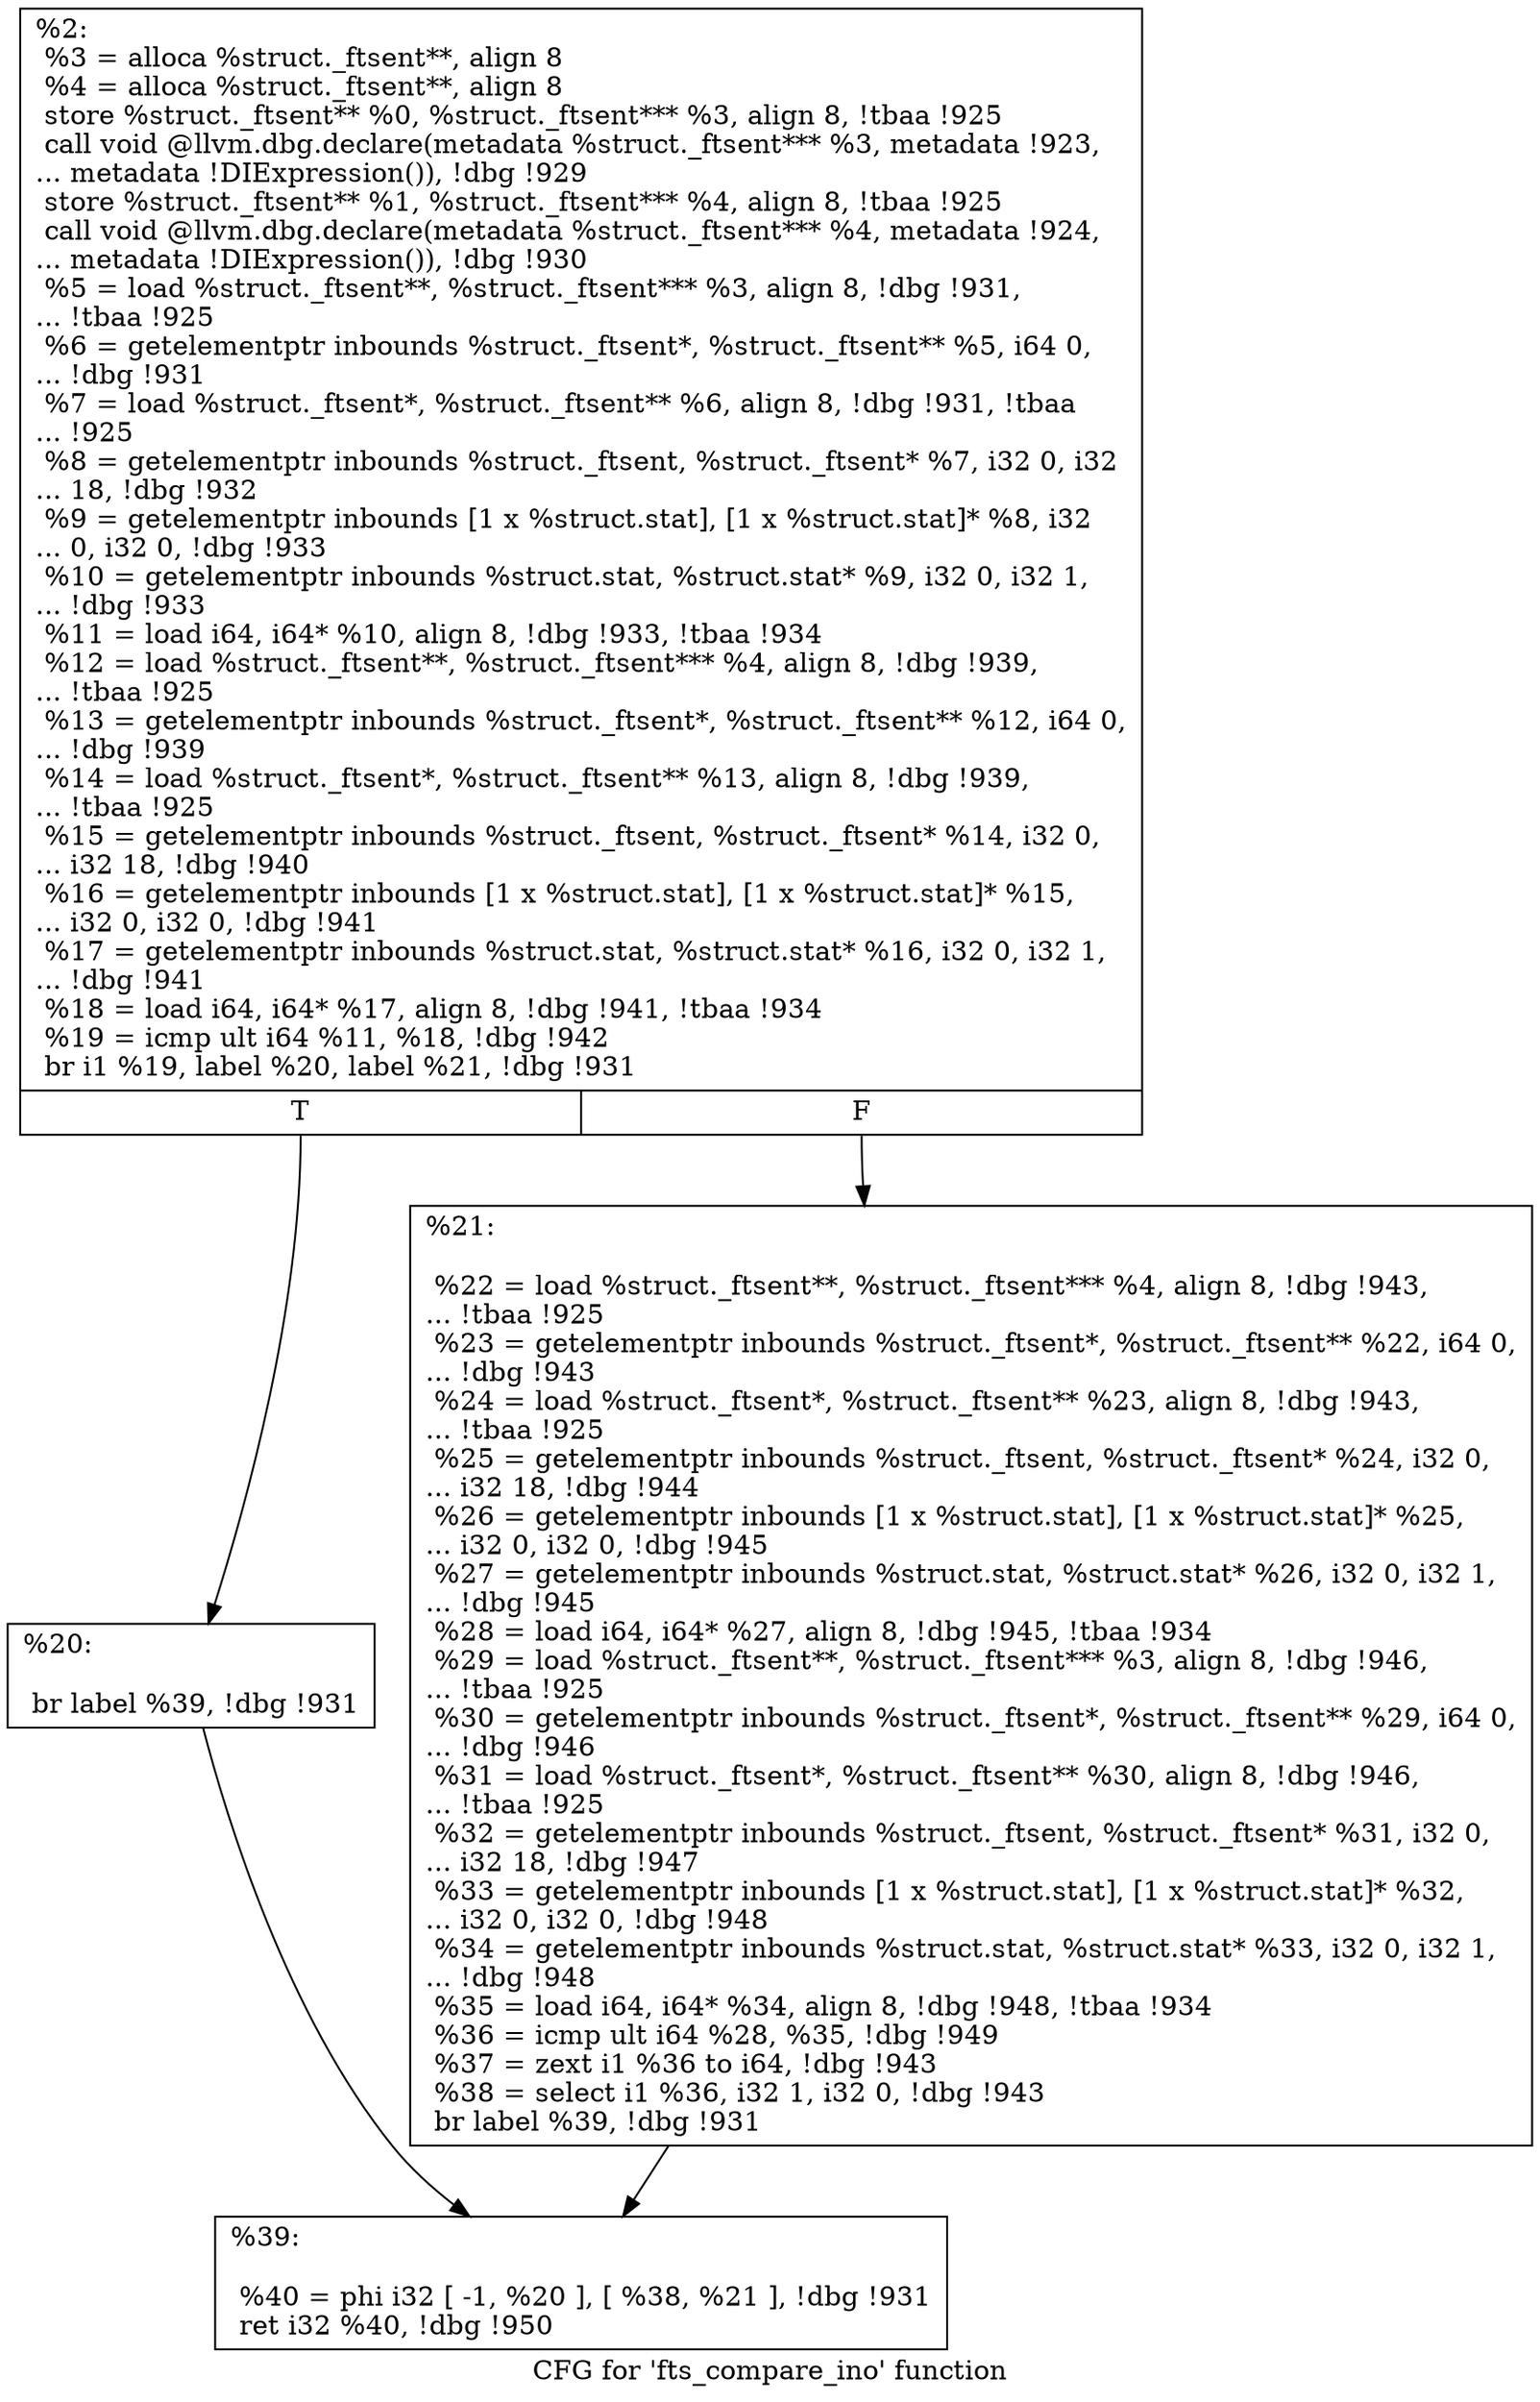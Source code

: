 digraph "CFG for 'fts_compare_ino' function" {
	label="CFG for 'fts_compare_ino' function";

	Node0x245c940 [shape=record,label="{%2:\l  %3 = alloca %struct._ftsent**, align 8\l  %4 = alloca %struct._ftsent**, align 8\l  store %struct._ftsent** %0, %struct._ftsent*** %3, align 8, !tbaa !925\l  call void @llvm.dbg.declare(metadata %struct._ftsent*** %3, metadata !923,\l... metadata !DIExpression()), !dbg !929\l  store %struct._ftsent** %1, %struct._ftsent*** %4, align 8, !tbaa !925\l  call void @llvm.dbg.declare(metadata %struct._ftsent*** %4, metadata !924,\l... metadata !DIExpression()), !dbg !930\l  %5 = load %struct._ftsent**, %struct._ftsent*** %3, align 8, !dbg !931,\l... !tbaa !925\l  %6 = getelementptr inbounds %struct._ftsent*, %struct._ftsent** %5, i64 0,\l... !dbg !931\l  %7 = load %struct._ftsent*, %struct._ftsent** %6, align 8, !dbg !931, !tbaa\l... !925\l  %8 = getelementptr inbounds %struct._ftsent, %struct._ftsent* %7, i32 0, i32\l... 18, !dbg !932\l  %9 = getelementptr inbounds [1 x %struct.stat], [1 x %struct.stat]* %8, i32\l... 0, i32 0, !dbg !933\l  %10 = getelementptr inbounds %struct.stat, %struct.stat* %9, i32 0, i32 1,\l... !dbg !933\l  %11 = load i64, i64* %10, align 8, !dbg !933, !tbaa !934\l  %12 = load %struct._ftsent**, %struct._ftsent*** %4, align 8, !dbg !939,\l... !tbaa !925\l  %13 = getelementptr inbounds %struct._ftsent*, %struct._ftsent** %12, i64 0,\l... !dbg !939\l  %14 = load %struct._ftsent*, %struct._ftsent** %13, align 8, !dbg !939,\l... !tbaa !925\l  %15 = getelementptr inbounds %struct._ftsent, %struct._ftsent* %14, i32 0,\l... i32 18, !dbg !940\l  %16 = getelementptr inbounds [1 x %struct.stat], [1 x %struct.stat]* %15,\l... i32 0, i32 0, !dbg !941\l  %17 = getelementptr inbounds %struct.stat, %struct.stat* %16, i32 0, i32 1,\l... !dbg !941\l  %18 = load i64, i64* %17, align 8, !dbg !941, !tbaa !934\l  %19 = icmp ult i64 %11, %18, !dbg !942\l  br i1 %19, label %20, label %21, !dbg !931\l|{<s0>T|<s1>F}}"];
	Node0x245c940:s0 -> Node0x245ca20;
	Node0x245c940:s1 -> Node0x245ca70;
	Node0x245ca20 [shape=record,label="{%20:\l\l  br label %39, !dbg !931\l}"];
	Node0x245ca20 -> Node0x245cac0;
	Node0x245ca70 [shape=record,label="{%21:\l\l  %22 = load %struct._ftsent**, %struct._ftsent*** %4, align 8, !dbg !943,\l... !tbaa !925\l  %23 = getelementptr inbounds %struct._ftsent*, %struct._ftsent** %22, i64 0,\l... !dbg !943\l  %24 = load %struct._ftsent*, %struct._ftsent** %23, align 8, !dbg !943,\l... !tbaa !925\l  %25 = getelementptr inbounds %struct._ftsent, %struct._ftsent* %24, i32 0,\l... i32 18, !dbg !944\l  %26 = getelementptr inbounds [1 x %struct.stat], [1 x %struct.stat]* %25,\l... i32 0, i32 0, !dbg !945\l  %27 = getelementptr inbounds %struct.stat, %struct.stat* %26, i32 0, i32 1,\l... !dbg !945\l  %28 = load i64, i64* %27, align 8, !dbg !945, !tbaa !934\l  %29 = load %struct._ftsent**, %struct._ftsent*** %3, align 8, !dbg !946,\l... !tbaa !925\l  %30 = getelementptr inbounds %struct._ftsent*, %struct._ftsent** %29, i64 0,\l... !dbg !946\l  %31 = load %struct._ftsent*, %struct._ftsent** %30, align 8, !dbg !946,\l... !tbaa !925\l  %32 = getelementptr inbounds %struct._ftsent, %struct._ftsent* %31, i32 0,\l... i32 18, !dbg !947\l  %33 = getelementptr inbounds [1 x %struct.stat], [1 x %struct.stat]* %32,\l... i32 0, i32 0, !dbg !948\l  %34 = getelementptr inbounds %struct.stat, %struct.stat* %33, i32 0, i32 1,\l... !dbg !948\l  %35 = load i64, i64* %34, align 8, !dbg !948, !tbaa !934\l  %36 = icmp ult i64 %28, %35, !dbg !949\l  %37 = zext i1 %36 to i64, !dbg !943\l  %38 = select i1 %36, i32 1, i32 0, !dbg !943\l  br label %39, !dbg !931\l}"];
	Node0x245ca70 -> Node0x245cac0;
	Node0x245cac0 [shape=record,label="{%39:\l\l  %40 = phi i32 [ -1, %20 ], [ %38, %21 ], !dbg !931\l  ret i32 %40, !dbg !950\l}"];
}
